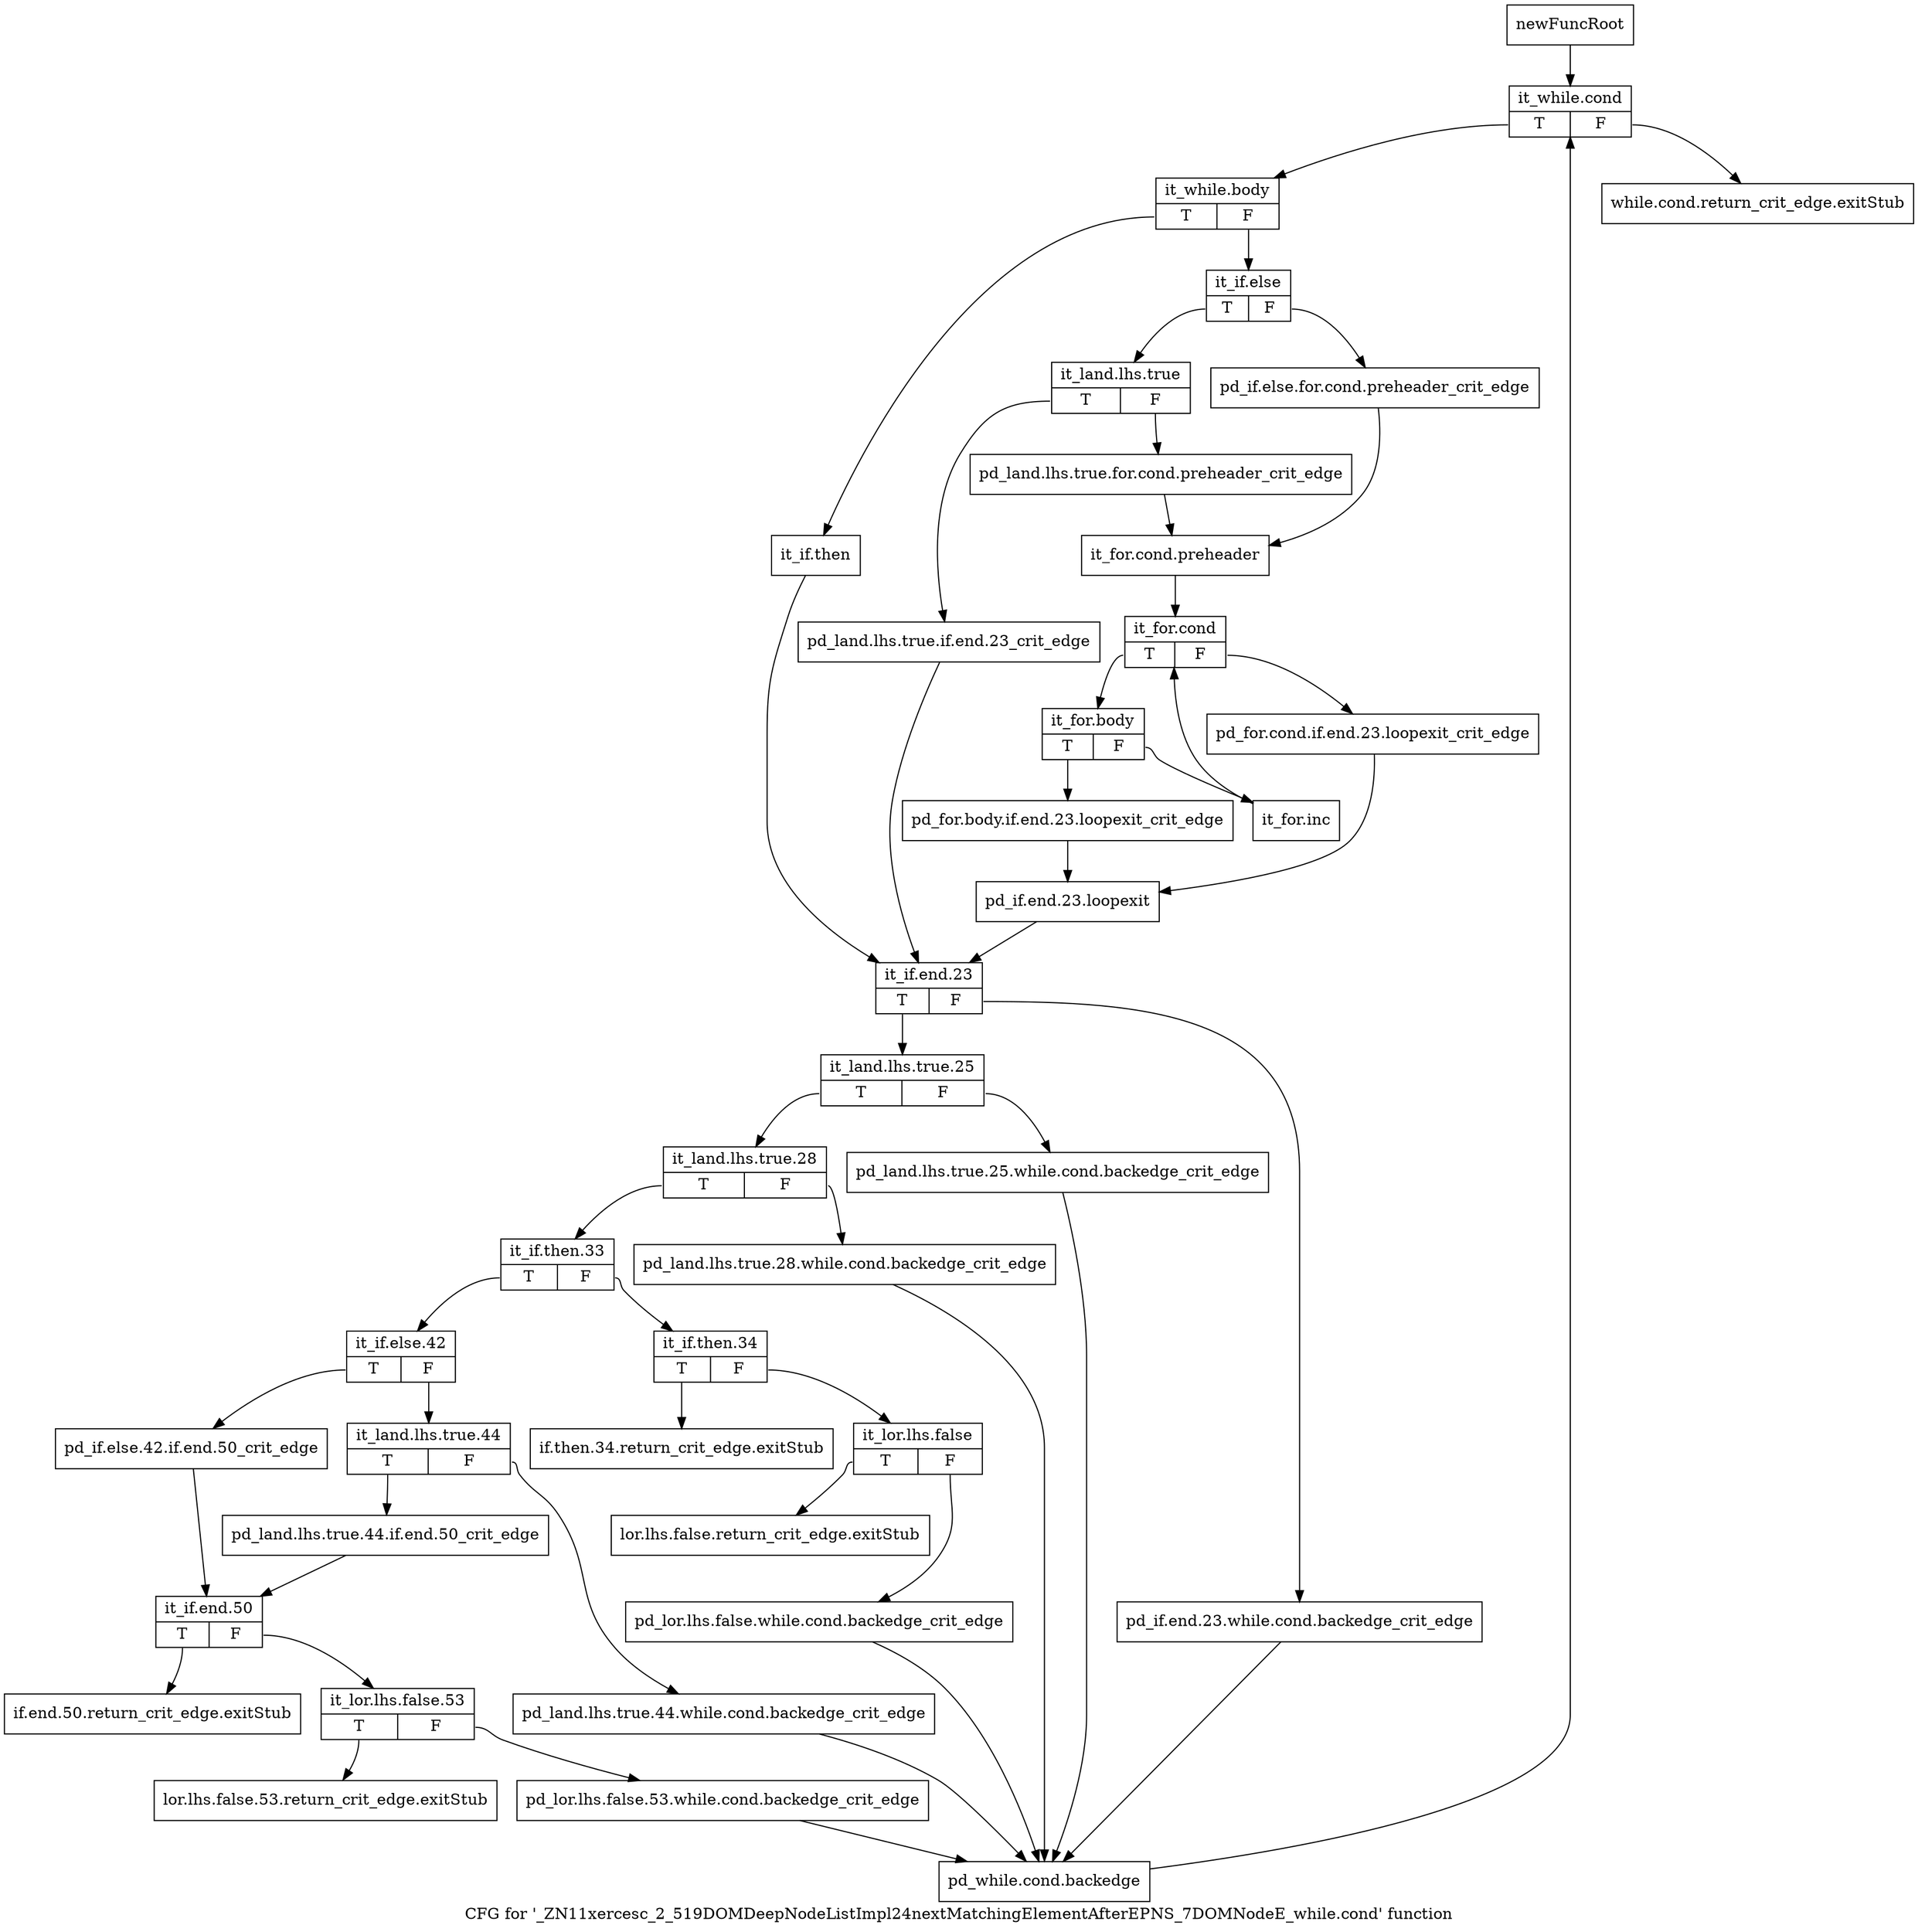 digraph "CFG for '_ZN11xercesc_2_519DOMDeepNodeListImpl24nextMatchingElementAfterEPNS_7DOMNodeE_while.cond' function" {
	label="CFG for '_ZN11xercesc_2_519DOMDeepNodeListImpl24nextMatchingElementAfterEPNS_7DOMNodeE_while.cond' function";

	Node0x9750810 [shape=record,label="{newFuncRoot}"];
	Node0x9750810 -> Node0x97509f0;
	Node0x9750860 [shape=record,label="{while.cond.return_crit_edge.exitStub}"];
	Node0x97508b0 [shape=record,label="{if.then.34.return_crit_edge.exitStub}"];
	Node0x9750900 [shape=record,label="{lor.lhs.false.return_crit_edge.exitStub}"];
	Node0x9750950 [shape=record,label="{if.end.50.return_crit_edge.exitStub}"];
	Node0x97509a0 [shape=record,label="{lor.lhs.false.53.return_crit_edge.exitStub}"];
	Node0x97509f0 [shape=record,label="{it_while.cond|{<s0>T|<s1>F}}"];
	Node0x97509f0:s0 -> Node0x9750a40;
	Node0x97509f0:s1 -> Node0x9750860;
	Node0x9750a40 [shape=record,label="{it_while.body|{<s0>T|<s1>F}}"];
	Node0x9750a40:s0 -> Node0x9750e50;
	Node0x9750a40:s1 -> Node0x9750a90;
	Node0x9750a90 [shape=record,label="{it_if.else|{<s0>T|<s1>F}}"];
	Node0x9750a90:s0 -> Node0x9750b30;
	Node0x9750a90:s1 -> Node0x9750ae0;
	Node0x9750ae0 [shape=record,label="{pd_if.else.for.cond.preheader_crit_edge}"];
	Node0x9750ae0 -> Node0x9750bd0;
	Node0x9750b30 [shape=record,label="{it_land.lhs.true|{<s0>T|<s1>F}}"];
	Node0x9750b30:s0 -> Node0x9750e00;
	Node0x9750b30:s1 -> Node0x9750b80;
	Node0x9750b80 [shape=record,label="{pd_land.lhs.true.for.cond.preheader_crit_edge}"];
	Node0x9750b80 -> Node0x9750bd0;
	Node0x9750bd0 [shape=record,label="{it_for.cond.preheader}"];
	Node0x9750bd0 -> Node0x9750c20;
	Node0x9750c20 [shape=record,label="{it_for.cond|{<s0>T|<s1>F}}"];
	Node0x9750c20:s0 -> Node0x9750cc0;
	Node0x9750c20:s1 -> Node0x9750c70;
	Node0x9750c70 [shape=record,label="{pd_for.cond.if.end.23.loopexit_crit_edge}"];
	Node0x9750c70 -> Node0x9750db0;
	Node0x9750cc0 [shape=record,label="{it_for.body|{<s0>T|<s1>F}}"];
	Node0x9750cc0:s0 -> Node0x9750d60;
	Node0x9750cc0:s1 -> Node0x9750d10;
	Node0x9750d10 [shape=record,label="{it_for.inc}"];
	Node0x9750d10 -> Node0x9750c20;
	Node0x9750d60 [shape=record,label="{pd_for.body.if.end.23.loopexit_crit_edge}"];
	Node0x9750d60 -> Node0x9750db0;
	Node0x9750db0 [shape=record,label="{pd_if.end.23.loopexit}"];
	Node0x9750db0 -> Node0x9750ea0;
	Node0x9750e00 [shape=record,label="{pd_land.lhs.true.if.end.23_crit_edge}"];
	Node0x9750e00 -> Node0x9750ea0;
	Node0x9750e50 [shape=record,label="{it_if.then}"];
	Node0x9750e50 -> Node0x9750ea0;
	Node0x9750ea0 [shape=record,label="{it_if.end.23|{<s0>T|<s1>F}}"];
	Node0x9750ea0:s0 -> Node0x9750f40;
	Node0x9750ea0:s1 -> Node0x9750ef0;
	Node0x9750ef0 [shape=record,label="{pd_if.end.23.while.cond.backedge_crit_edge}"];
	Node0x9750ef0 -> Node0x9751440;
	Node0x9750f40 [shape=record,label="{it_land.lhs.true.25|{<s0>T|<s1>F}}"];
	Node0x9750f40:s0 -> Node0x9750fe0;
	Node0x9750f40:s1 -> Node0x9750f90;
	Node0x9750f90 [shape=record,label="{pd_land.lhs.true.25.while.cond.backedge_crit_edge}"];
	Node0x9750f90 -> Node0x9751440;
	Node0x9750fe0 [shape=record,label="{it_land.lhs.true.28|{<s0>T|<s1>F}}"];
	Node0x9750fe0:s0 -> Node0x9751080;
	Node0x9750fe0:s1 -> Node0x9751030;
	Node0x9751030 [shape=record,label="{pd_land.lhs.true.28.while.cond.backedge_crit_edge}"];
	Node0x9751030 -> Node0x9751440;
	Node0x9751080 [shape=record,label="{it_if.then.33|{<s0>T|<s1>F}}"];
	Node0x9751080:s0 -> Node0x97511c0;
	Node0x9751080:s1 -> Node0x97510d0;
	Node0x97510d0 [shape=record,label="{it_if.then.34|{<s0>T|<s1>F}}"];
	Node0x97510d0:s0 -> Node0x97508b0;
	Node0x97510d0:s1 -> Node0x9751120;
	Node0x9751120 [shape=record,label="{it_lor.lhs.false|{<s0>T|<s1>F}}"];
	Node0x9751120:s0 -> Node0x9750900;
	Node0x9751120:s1 -> Node0x9751170;
	Node0x9751170 [shape=record,label="{pd_lor.lhs.false.while.cond.backedge_crit_edge}"];
	Node0x9751170 -> Node0x9751440;
	Node0x97511c0 [shape=record,label="{it_if.else.42|{<s0>T|<s1>F}}"];
	Node0x97511c0:s0 -> Node0x9751300;
	Node0x97511c0:s1 -> Node0x9751210;
	Node0x9751210 [shape=record,label="{it_land.lhs.true.44|{<s0>T|<s1>F}}"];
	Node0x9751210:s0 -> Node0x97512b0;
	Node0x9751210:s1 -> Node0x9751260;
	Node0x9751260 [shape=record,label="{pd_land.lhs.true.44.while.cond.backedge_crit_edge}"];
	Node0x9751260 -> Node0x9751440;
	Node0x97512b0 [shape=record,label="{pd_land.lhs.true.44.if.end.50_crit_edge}"];
	Node0x97512b0 -> Node0x9751350;
	Node0x9751300 [shape=record,label="{pd_if.else.42.if.end.50_crit_edge}"];
	Node0x9751300 -> Node0x9751350;
	Node0x9751350 [shape=record,label="{it_if.end.50|{<s0>T|<s1>F}}"];
	Node0x9751350:s0 -> Node0x9750950;
	Node0x9751350:s1 -> Node0x97513a0;
	Node0x97513a0 [shape=record,label="{it_lor.lhs.false.53|{<s0>T|<s1>F}}"];
	Node0x97513a0:s0 -> Node0x97509a0;
	Node0x97513a0:s1 -> Node0x97513f0;
	Node0x97513f0 [shape=record,label="{pd_lor.lhs.false.53.while.cond.backedge_crit_edge}"];
	Node0x97513f0 -> Node0x9751440;
	Node0x9751440 [shape=record,label="{pd_while.cond.backedge}"];
	Node0x9751440 -> Node0x97509f0;
}
